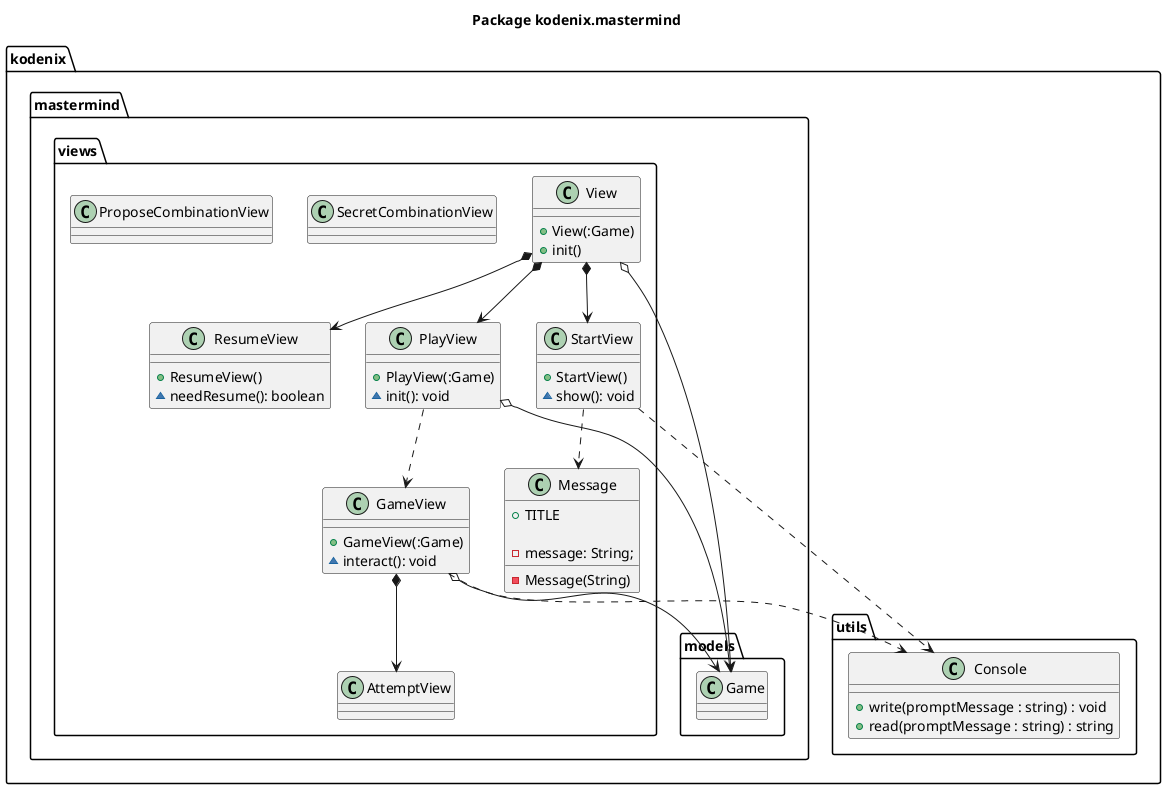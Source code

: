 @startuml package-mastermind
title Package kodenix.mastermind 

package kodenix.mastermind.views {
    class View {
        +View(:Game)
        +init()
    }
    class StartView {
        +StartView()
        ~show(): void
    }
    class PlayView {
        +PlayView(:Game)
        ~init(): void
    }
    class GameView {
        +GameView(:Game)
        ~interact(): void
    }
    class ResumeView {
        +ResumeView()
        ~needResume(): boolean
    }
    class AttemptView {}
    class SecretCombinationView {}
    class ProposeCombinationView {}
    
    class Message {
        +TITLE

        -message: String;
        -Message(String)
    }
    
    View *-down-> StartView
    View *-down-> PlayView
    View *-down-> ResumeView
    PlayView .down.> GameView
    GameView *-down-> AttemptView
    GameView .down.> kodenix.utils.Console
    StartView .down.> kodenix.utils.Console
    StartView .down.> Message


    View o--> kodenix.mastermind.models.Game
    PlayView o--> kodenix.mastermind.models.Game
    GameView o--> kodenix.mastermind.models.Game
}

package kodenix.mastermind.models {
    class Game {}
}

package kodenix.utils {
    class Console {
        +write(promptMessage : string) : void
        +read(promptMessage : string) : string
    }
}




@enduml